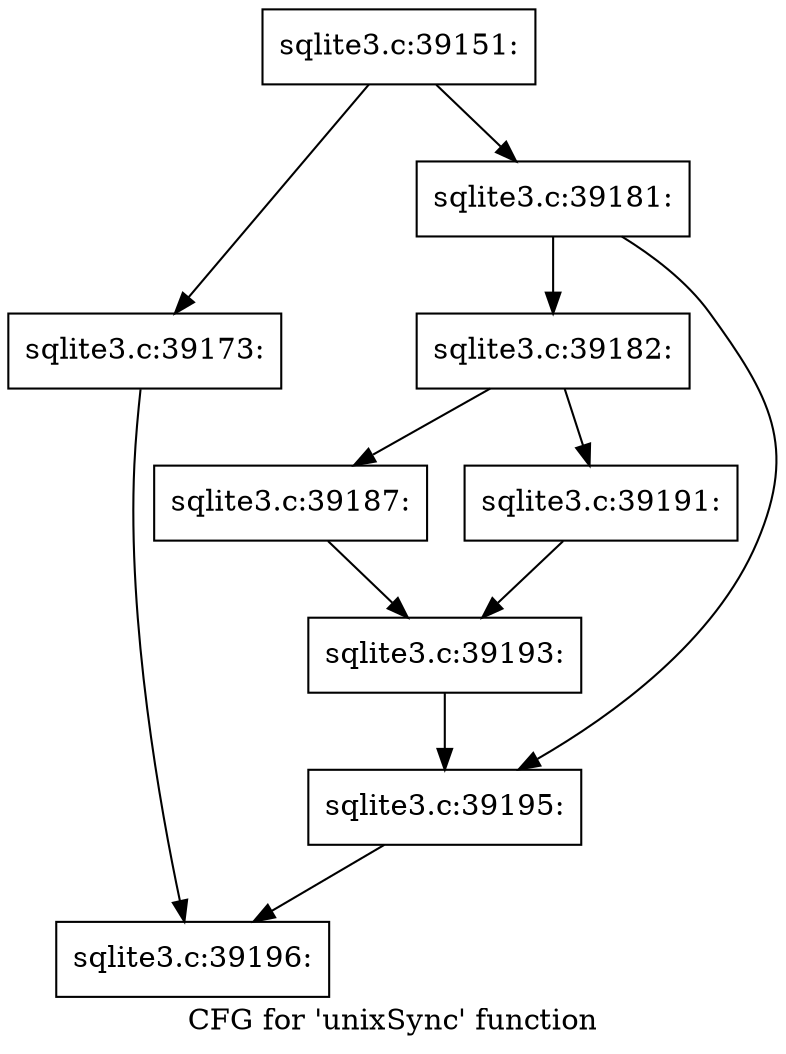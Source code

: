 digraph "CFG for 'unixSync' function" {
	label="CFG for 'unixSync' function";

	Node0x55c0f6959300 [shape=record,label="{sqlite3.c:39151:}"];
	Node0x55c0f6959300 -> Node0x55c0f5727000;
	Node0x55c0f6959300 -> Node0x55c0f70a4550;
	Node0x55c0f5727000 [shape=record,label="{sqlite3.c:39173:}"];
	Node0x55c0f5727000 -> Node0x55c0f70a0710;
	Node0x55c0f70a4550 [shape=record,label="{sqlite3.c:39181:}"];
	Node0x55c0f70a4550 -> Node0x55c0f70a51c0;
	Node0x55c0f70a4550 -> Node0x55c0f70a5210;
	Node0x55c0f70a51c0 [shape=record,label="{sqlite3.c:39182:}"];
	Node0x55c0f70a51c0 -> Node0x55c0f70a60b0;
	Node0x55c0f70a51c0 -> Node0x55c0f70a6150;
	Node0x55c0f70a60b0 [shape=record,label="{sqlite3.c:39187:}"];
	Node0x55c0f70a60b0 -> Node0x55c0f70a6100;
	Node0x55c0f70a6150 [shape=record,label="{sqlite3.c:39191:}"];
	Node0x55c0f70a6150 -> Node0x55c0f70a6100;
	Node0x55c0f70a6100 [shape=record,label="{sqlite3.c:39193:}"];
	Node0x55c0f70a6100 -> Node0x55c0f70a5210;
	Node0x55c0f70a5210 [shape=record,label="{sqlite3.c:39195:}"];
	Node0x55c0f70a5210 -> Node0x55c0f70a0710;
	Node0x55c0f70a0710 [shape=record,label="{sqlite3.c:39196:}"];
}
